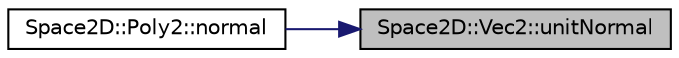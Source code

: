 digraph "Space2D::Vec2::unitNormal"
{
 // INTERACTIVE_SVG=YES
 // LATEX_PDF_SIZE
  edge [fontname="Helvetica",fontsize="10",labelfontname="Helvetica",labelfontsize="10"];
  node [fontname="Helvetica",fontsize="10",shape=record];
  rankdir="RL";
  Node1 [label="Space2D::Vec2::unitNormal",height=0.2,width=0.4,color="black", fillcolor="grey75", style="filled", fontcolor="black",tooltip="calculates a unit normal vector, which is a normal vector perpindicular to the supplied vector"];
  Node1 -> Node2 [dir="back",color="midnightblue",fontsize="10",style="solid",fontname="Helvetica"];
  Node2 [label="Space2D::Poly2::normal",height=0.2,width=0.4,color="black", fillcolor="white", style="filled",URL="$class_space2_d_1_1_poly2.html#abb5fcfaf293f2fe15beed215e296c970",tooltip=" "];
}
